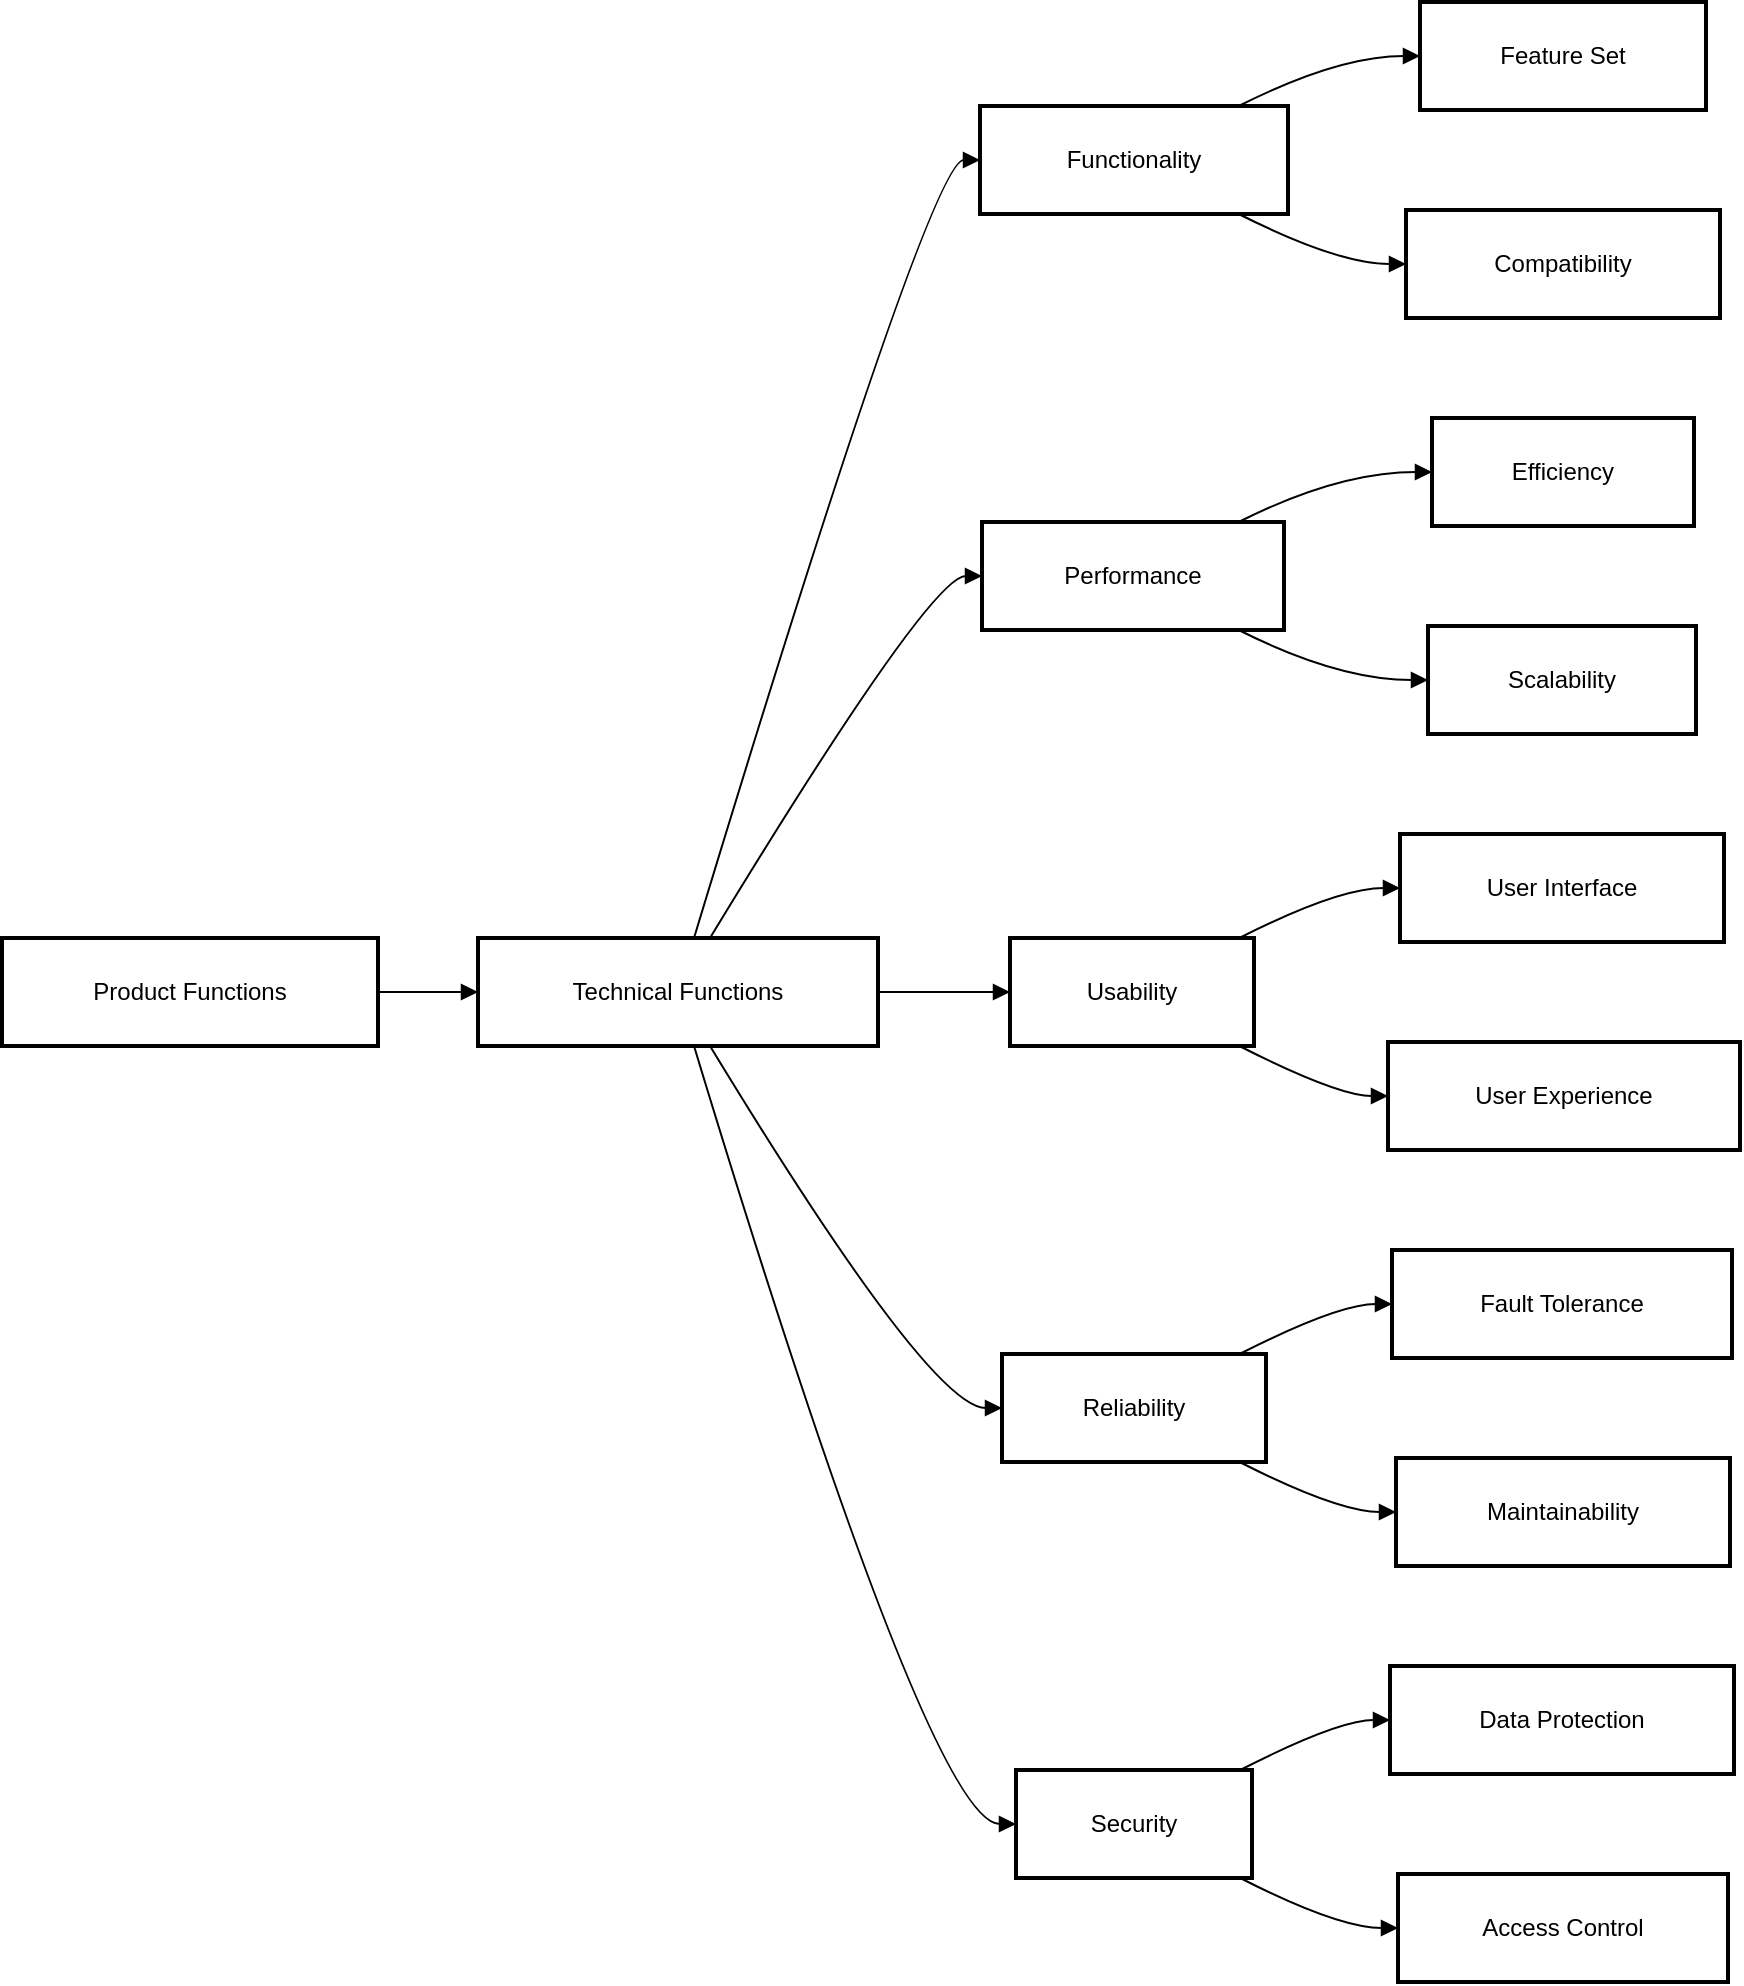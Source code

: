 <mxfile version="27.1.6">
  <diagram name="Page-1" id="7dsKKYGEo9BIq2ErHrN7">
    <mxGraphModel>
      <root>
        <mxCell id="0" />
        <mxCell id="1" parent="0" />
        <mxCell id="2" value="Product Functions" style="whiteSpace=wrap;strokeWidth=2;" vertex="1" parent="1">
          <mxGeometry x="8" y="476" width="188" height="54" as="geometry" />
        </mxCell>
        <mxCell id="3" value="Technical Functions" style="whiteSpace=wrap;strokeWidth=2;" vertex="1" parent="1">
          <mxGeometry x="246" y="476" width="200" height="54" as="geometry" />
        </mxCell>
        <mxCell id="4" value="Functionality" style="whiteSpace=wrap;strokeWidth=2;" vertex="1" parent="1">
          <mxGeometry x="497" y="60" width="154" height="54" as="geometry" />
        </mxCell>
        <mxCell id="5" value="Performance" style="whiteSpace=wrap;strokeWidth=2;" vertex="1" parent="1">
          <mxGeometry x="498" y="268" width="151" height="54" as="geometry" />
        </mxCell>
        <mxCell id="6" value="Usability" style="whiteSpace=wrap;strokeWidth=2;" vertex="1" parent="1">
          <mxGeometry x="512" y="476" width="122" height="54" as="geometry" />
        </mxCell>
        <mxCell id="7" value="Reliability" style="whiteSpace=wrap;strokeWidth=2;" vertex="1" parent="1">
          <mxGeometry x="508" y="684" width="132" height="54" as="geometry" />
        </mxCell>
        <mxCell id="8" value="Security" style="whiteSpace=wrap;strokeWidth=2;" vertex="1" parent="1">
          <mxGeometry x="515" y="892" width="118" height="54" as="geometry" />
        </mxCell>
        <mxCell id="9" value="Feature Set" style="whiteSpace=wrap;strokeWidth=2;" vertex="1" parent="1">
          <mxGeometry x="717" y="8" width="143" height="54" as="geometry" />
        </mxCell>
        <mxCell id="10" value="Compatibility" style="whiteSpace=wrap;strokeWidth=2;" vertex="1" parent="1">
          <mxGeometry x="710" y="112" width="157" height="54" as="geometry" />
        </mxCell>
        <mxCell id="11" value="Efficiency" style="whiteSpace=wrap;strokeWidth=2;" vertex="1" parent="1">
          <mxGeometry x="723" y="216" width="131" height="54" as="geometry" />
        </mxCell>
        <mxCell id="12" value="Scalability" style="whiteSpace=wrap;strokeWidth=2;" vertex="1" parent="1">
          <mxGeometry x="721" y="320" width="134" height="54" as="geometry" />
        </mxCell>
        <mxCell id="13" value="User Interface" style="whiteSpace=wrap;strokeWidth=2;" vertex="1" parent="1">
          <mxGeometry x="707" y="424" width="162" height="54" as="geometry" />
        </mxCell>
        <mxCell id="14" value="User Experience" style="whiteSpace=wrap;strokeWidth=2;" vertex="1" parent="1">
          <mxGeometry x="701" y="528" width="176" height="54" as="geometry" />
        </mxCell>
        <mxCell id="15" value="Fault Tolerance" style="whiteSpace=wrap;strokeWidth=2;" vertex="1" parent="1">
          <mxGeometry x="703" y="632" width="170" height="54" as="geometry" />
        </mxCell>
        <mxCell id="16" value="Maintainability" style="whiteSpace=wrap;strokeWidth=2;" vertex="1" parent="1">
          <mxGeometry x="705" y="736" width="167" height="54" as="geometry" />
        </mxCell>
        <mxCell id="17" value="Data Protection" style="whiteSpace=wrap;strokeWidth=2;" vertex="1" parent="1">
          <mxGeometry x="702" y="840" width="172" height="54" as="geometry" />
        </mxCell>
        <mxCell id="18" value="Access Control" style="whiteSpace=wrap;strokeWidth=2;" vertex="1" parent="1">
          <mxGeometry x="706" y="944" width="165" height="54" as="geometry" />
        </mxCell>
        <mxCell id="19" value="" style="curved=1;startArrow=none;endArrow=block;exitX=1;exitY=0.5;entryX=0;entryY=0.5;" edge="1" parent="1" source="2" target="3">
          <mxGeometry relative="1" as="geometry">
            <Array as="points" />
          </mxGeometry>
        </mxCell>
        <mxCell id="20" value="" style="curved=1;startArrow=none;endArrow=block;exitX=0.54;exitY=0;entryX=0;entryY=0.5;" edge="1" parent="1" source="3" target="4">
          <mxGeometry relative="1" as="geometry">
            <Array as="points">
              <mxPoint x="472" y="87" />
            </Array>
          </mxGeometry>
        </mxCell>
        <mxCell id="21" value="" style="curved=1;startArrow=none;endArrow=block;exitX=0.58;exitY=0;entryX=0;entryY=0.5;" edge="1" parent="1" source="3" target="5">
          <mxGeometry relative="1" as="geometry">
            <Array as="points">
              <mxPoint x="472" y="295" />
            </Array>
          </mxGeometry>
        </mxCell>
        <mxCell id="22" value="" style="curved=1;startArrow=none;endArrow=block;exitX=1;exitY=0.5;entryX=0;entryY=0.5;" edge="1" parent="1" source="3" target="6">
          <mxGeometry relative="1" as="geometry">
            <Array as="points" />
          </mxGeometry>
        </mxCell>
        <mxCell id="23" value="" style="curved=1;startArrow=none;endArrow=block;exitX=0.58;exitY=1;entryX=0;entryY=0.5;" edge="1" parent="1" source="3" target="7">
          <mxGeometry relative="1" as="geometry">
            <Array as="points">
              <mxPoint x="472" y="711" />
            </Array>
          </mxGeometry>
        </mxCell>
        <mxCell id="24" value="" style="curved=1;startArrow=none;endArrow=block;exitX=0.54;exitY=1;entryX=0;entryY=0.5;" edge="1" parent="1" source="3" target="8">
          <mxGeometry relative="1" as="geometry">
            <Array as="points">
              <mxPoint x="472" y="919" />
            </Array>
          </mxGeometry>
        </mxCell>
        <mxCell id="25" value="" style="curved=1;startArrow=none;endArrow=block;exitX=0.84;exitY=0;entryX=0;entryY=0.5;" edge="1" parent="1" source="4" target="9">
          <mxGeometry relative="1" as="geometry">
            <Array as="points">
              <mxPoint x="676" y="35" />
            </Array>
          </mxGeometry>
        </mxCell>
        <mxCell id="26" value="" style="curved=1;startArrow=none;endArrow=block;exitX=0.84;exitY=1;entryX=0;entryY=0.5;" edge="1" parent="1" source="4" target="10">
          <mxGeometry relative="1" as="geometry">
            <Array as="points">
              <mxPoint x="676" y="139" />
            </Array>
          </mxGeometry>
        </mxCell>
        <mxCell id="27" value="" style="curved=1;startArrow=none;endArrow=block;exitX=0.85;exitY=0;entryX=0;entryY=0.5;" edge="1" parent="1" source="5" target="11">
          <mxGeometry relative="1" as="geometry">
            <Array as="points">
              <mxPoint x="676" y="243" />
            </Array>
          </mxGeometry>
        </mxCell>
        <mxCell id="28" value="" style="curved=1;startArrow=none;endArrow=block;exitX=0.85;exitY=1;entryX=0;entryY=0.5;" edge="1" parent="1" source="5" target="12">
          <mxGeometry relative="1" as="geometry">
            <Array as="points">
              <mxPoint x="676" y="347" />
            </Array>
          </mxGeometry>
        </mxCell>
        <mxCell id="29" value="" style="curved=1;startArrow=none;endArrow=block;exitX=0.94;exitY=0;entryX=0;entryY=0.5;" edge="1" parent="1" source="6" target="13">
          <mxGeometry relative="1" as="geometry">
            <Array as="points">
              <mxPoint x="676" y="451" />
            </Array>
          </mxGeometry>
        </mxCell>
        <mxCell id="30" value="" style="curved=1;startArrow=none;endArrow=block;exitX=0.94;exitY=1;entryX=0;entryY=0.5;" edge="1" parent="1" source="6" target="14">
          <mxGeometry relative="1" as="geometry">
            <Array as="points">
              <mxPoint x="676" y="555" />
            </Array>
          </mxGeometry>
        </mxCell>
        <mxCell id="31" value="" style="curved=1;startArrow=none;endArrow=block;exitX=0.9;exitY=0;entryX=0;entryY=0.5;" edge="1" parent="1" source="7" target="15">
          <mxGeometry relative="1" as="geometry">
            <Array as="points">
              <mxPoint x="676" y="659" />
            </Array>
          </mxGeometry>
        </mxCell>
        <mxCell id="32" value="" style="curved=1;startArrow=none;endArrow=block;exitX=0.9;exitY=1;entryX=0;entryY=0.5;" edge="1" parent="1" source="7" target="16">
          <mxGeometry relative="1" as="geometry">
            <Array as="points">
              <mxPoint x="676" y="763" />
            </Array>
          </mxGeometry>
        </mxCell>
        <mxCell id="33" value="" style="curved=1;startArrow=none;endArrow=block;exitX=0.95;exitY=0;entryX=0;entryY=0.5;" edge="1" parent="1" source="8" target="17">
          <mxGeometry relative="1" as="geometry">
            <Array as="points">
              <mxPoint x="676" y="867" />
            </Array>
          </mxGeometry>
        </mxCell>
        <mxCell id="34" value="" style="curved=1;startArrow=none;endArrow=block;exitX=0.95;exitY=1;entryX=0;entryY=0.5;" edge="1" parent="1" source="8" target="18">
          <mxGeometry relative="1" as="geometry">
            <Array as="points">
              <mxPoint x="676" y="971" />
            </Array>
          </mxGeometry>
        </mxCell>
      </root>
    </mxGraphModel>
  </diagram>
</mxfile>
